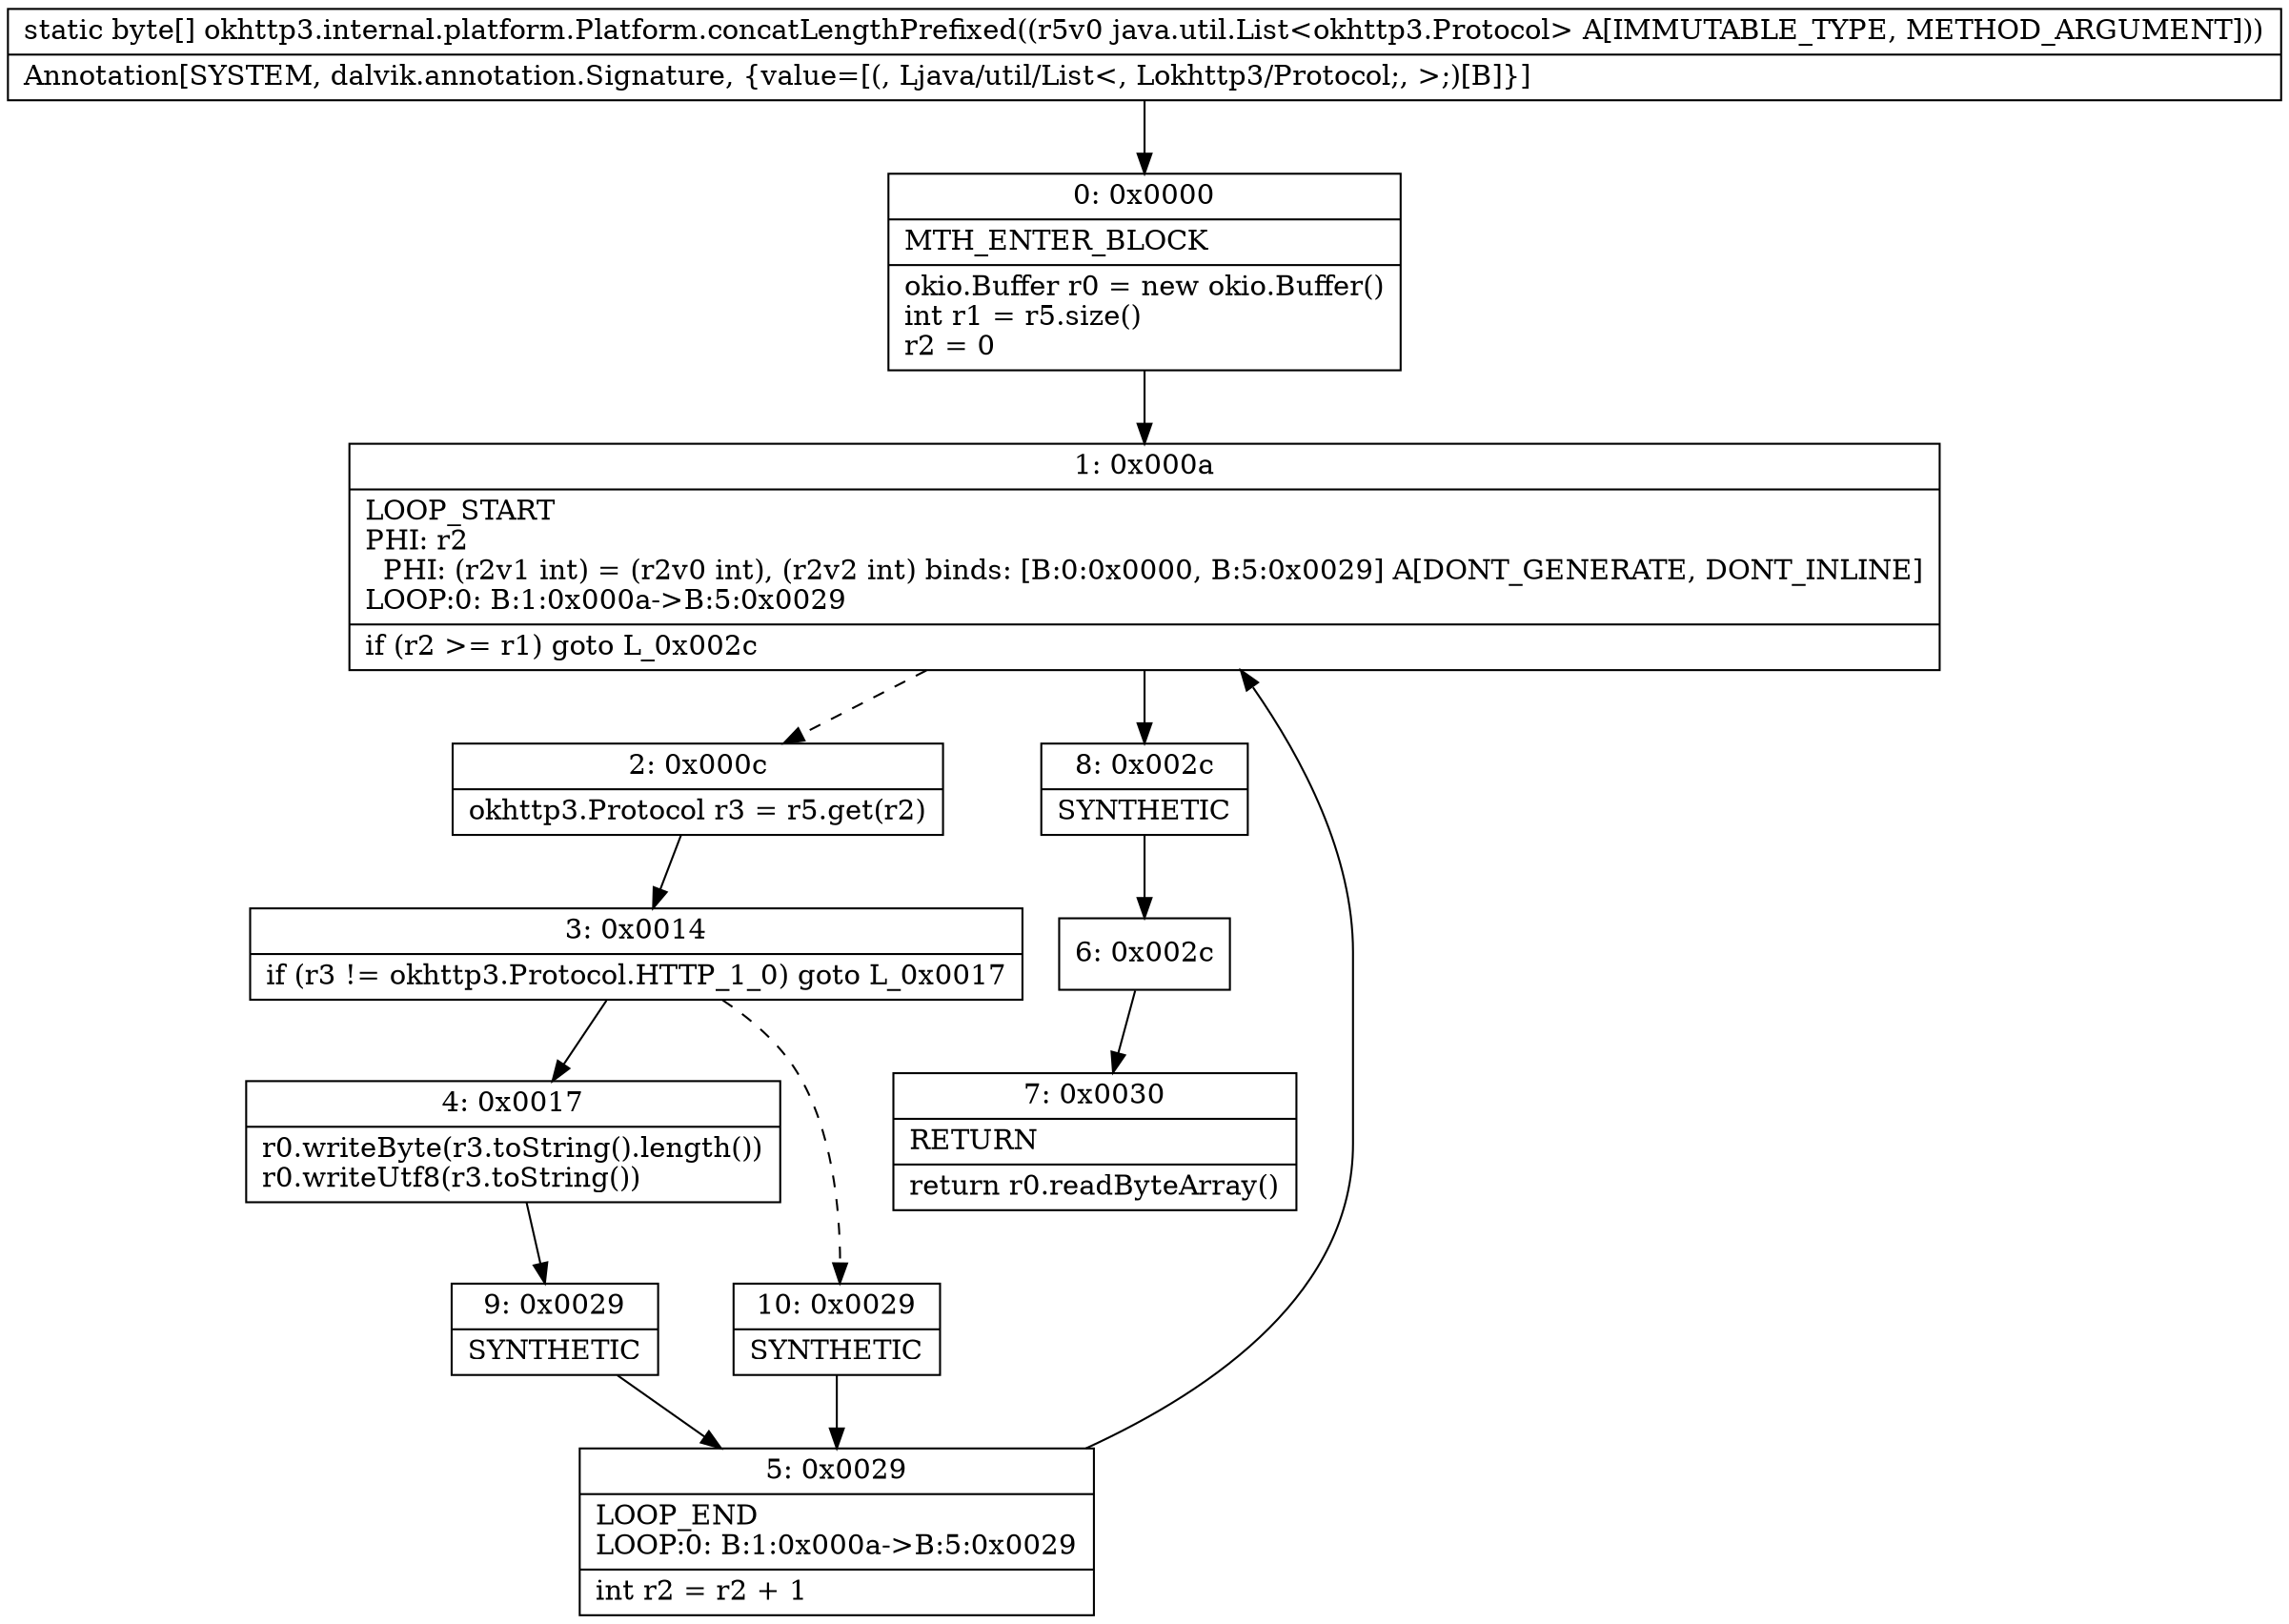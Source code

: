 digraph "CFG forokhttp3.internal.platform.Platform.concatLengthPrefixed(Ljava\/util\/List;)[B" {
Node_0 [shape=record,label="{0\:\ 0x0000|MTH_ENTER_BLOCK\l|okio.Buffer r0 = new okio.Buffer()\lint r1 = r5.size()\lr2 = 0\l}"];
Node_1 [shape=record,label="{1\:\ 0x000a|LOOP_START\lPHI: r2 \l  PHI: (r2v1 int) = (r2v0 int), (r2v2 int) binds: [B:0:0x0000, B:5:0x0029] A[DONT_GENERATE, DONT_INLINE]\lLOOP:0: B:1:0x000a\-\>B:5:0x0029\l|if (r2 \>= r1) goto L_0x002c\l}"];
Node_2 [shape=record,label="{2\:\ 0x000c|okhttp3.Protocol r3 = r5.get(r2)\l}"];
Node_3 [shape=record,label="{3\:\ 0x0014|if (r3 != okhttp3.Protocol.HTTP_1_0) goto L_0x0017\l}"];
Node_4 [shape=record,label="{4\:\ 0x0017|r0.writeByte(r3.toString().length())\lr0.writeUtf8(r3.toString())\l}"];
Node_5 [shape=record,label="{5\:\ 0x0029|LOOP_END\lLOOP:0: B:1:0x000a\-\>B:5:0x0029\l|int r2 = r2 + 1\l}"];
Node_6 [shape=record,label="{6\:\ 0x002c}"];
Node_7 [shape=record,label="{7\:\ 0x0030|RETURN\l|return r0.readByteArray()\l}"];
Node_8 [shape=record,label="{8\:\ 0x002c|SYNTHETIC\l}"];
Node_9 [shape=record,label="{9\:\ 0x0029|SYNTHETIC\l}"];
Node_10 [shape=record,label="{10\:\ 0x0029|SYNTHETIC\l}"];
MethodNode[shape=record,label="{static byte[] okhttp3.internal.platform.Platform.concatLengthPrefixed((r5v0 java.util.List\<okhttp3.Protocol\> A[IMMUTABLE_TYPE, METHOD_ARGUMENT]))  | Annotation[SYSTEM, dalvik.annotation.Signature, \{value=[(, Ljava\/util\/List\<, Lokhttp3\/Protocol;, \>;)[B]\}]\l}"];
MethodNode -> Node_0;
Node_0 -> Node_1;
Node_1 -> Node_2[style=dashed];
Node_1 -> Node_8;
Node_2 -> Node_3;
Node_3 -> Node_4;
Node_3 -> Node_10[style=dashed];
Node_4 -> Node_9;
Node_5 -> Node_1;
Node_6 -> Node_7;
Node_8 -> Node_6;
Node_9 -> Node_5;
Node_10 -> Node_5;
}

